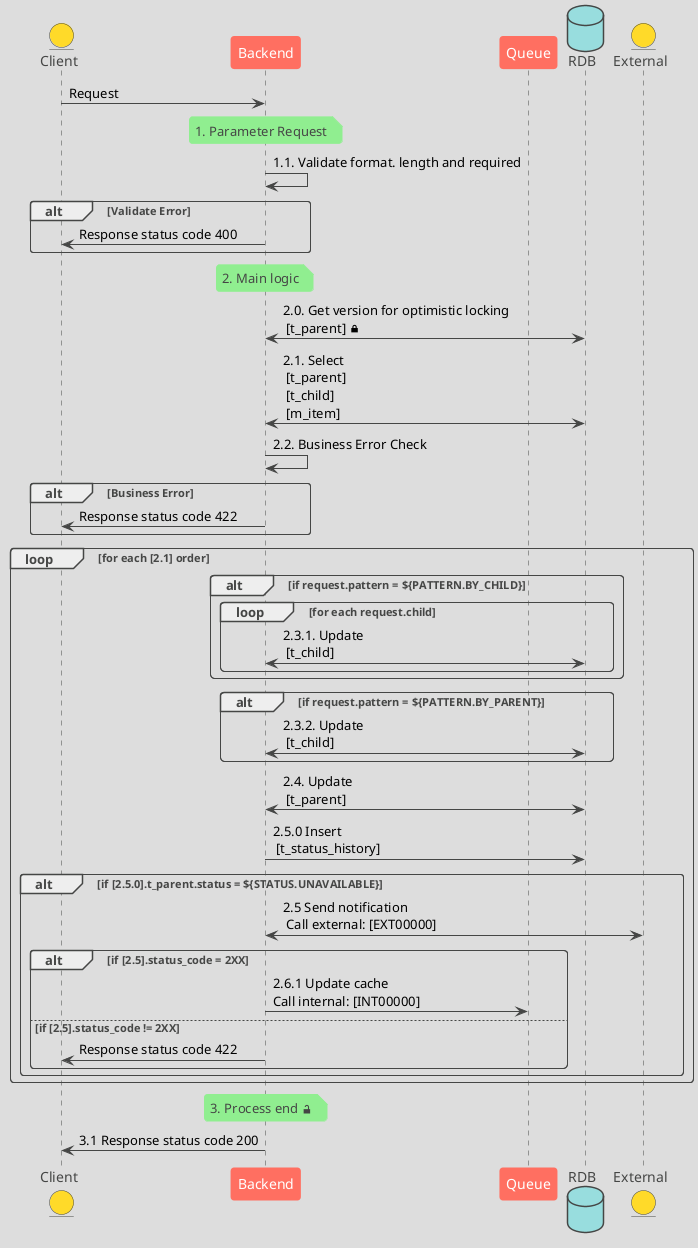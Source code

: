 @startuml Sample Diagram
skinparam BackgroundColor dddddd
skinparam shadowing false
skinparam RoundCorner 7
skinparam ArrowColor 454645
skinparam FontColor 454645
skinparam SequenceLifeLineBorderColor 454645
skinparam SequenceGroupHeaderFontColor 454645
skinparam SequenceGroupFontColor 454645
skinparam SequenceGroupBorderColor 454645
skinparam SequenceGroupBorderThickness 1
skinparam participant {
    BackgroundColor FF6F61
    BorderColor FF6F61
    FontColor White
}
skinparam database {
    BackgroundColor 98DDDE
    BorderColor 454645
    FontColor 454645
}
skinparam entity {
    BackgroundColor FFDA29
    BorderColor 454645
    FontColor 454645
}
skinparam note {
    BackgroundColor LightGreen
    BorderColor LightGreen
    FontColor 454645
}

entity Client
participant Backend
participant Queue
database RDB
entity "External"

Client -> Backend: Request

note over Backend: 1. Parameter Request
Backend->Backend: 1.1. Validate format. length and required
alt Validate Error
	Backend->Client: Response status code 400
end

note over Backend: 2. Main logic
Backend<-> RDB: 2.0. Get version for optimistic locking \n [t_parent] <&lock-locked>
Backend<-> RDB: 2.1. Select \n [t_parent] \n [t_child] \n [m_item]
Backend->Backend: 2.2. Business Error Check
alt Business Error
    Backend->Client: Response status code 422
end
loop for each [2.1] order
    alt if request.pattern = ${PATTERN.BY_CHILD}
        loop for each request.child
        Backend<->RDB: 2.3.1. Update \n [t_child]
        end
    end
    alt if request.pattern = ${PATTERN.BY_PARENT}
    Backend<->RDB: 2.3.2. Update \n [t_child]
    end
    Backend<->RDB: 2.4. Update \n [t_parent]
    Backend->RDB: 2.5.0 Insert \n [t_status_history]
    alt if [2.5.0].t_parent.status = ${STATUS.UNAVAILABLE}
        Backend<->External: 2.5 Send notification \n Call external: [EXT00000]
        alt if [2.5].status_code = 2XX
            Backend->Queue: 2.6.1 Update cache \nCall internal: [INT00000]
        else if [2.5].status_code != 2XX
            Backend->Client: Response status code 422
        end
    end
end
note over Backend: 3. Process end <&lock-unlocked>
Backend->Client: 3.1 Response status code 200
@enduml